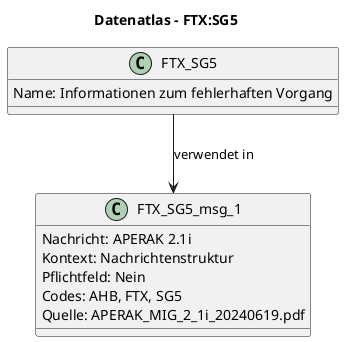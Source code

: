 @startuml
title Datenatlas – FTX:SG5
class FTX_SG5 {
  Name: Informationen zum fehlerhaften Vorgang
}
class FTX_SG5_msg_1 {
  Nachricht: APERAK 2.1i
  Kontext: Nachrichtenstruktur
  Pflichtfeld: Nein
  Codes: AHB, FTX, SG5
  Quelle: APERAK_MIG_2_1i_20240619.pdf
}
FTX_SG5 --> FTX_SG5_msg_1 : verwendet in
@enduml